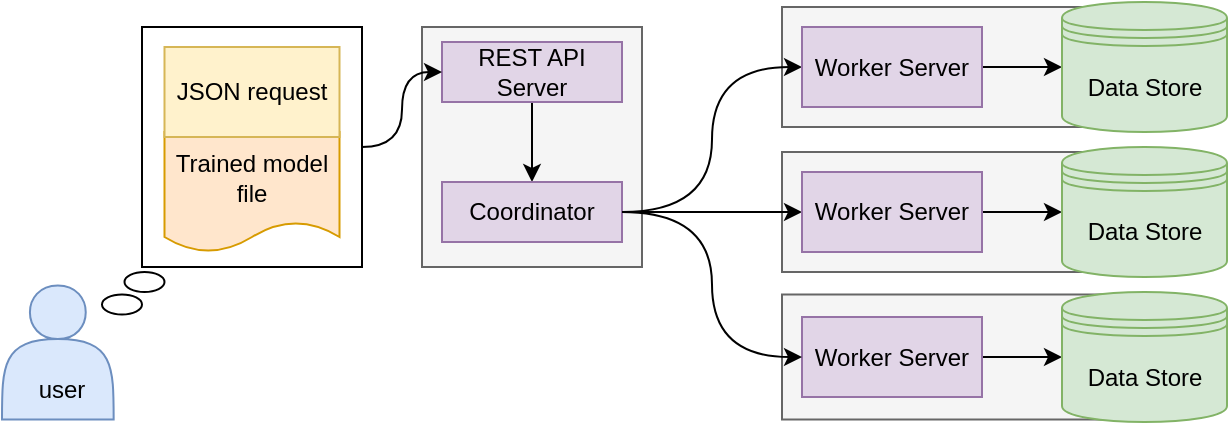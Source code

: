 <mxfile version="18.0.6" type="device"><diagram id="bqJbEGkQli7HBcoM3I-l" name="Page-1"><mxGraphModel dx="1102" dy="2125" grid="1" gridSize="10" guides="1" tooltips="1" connect="1" arrows="1" fold="1" page="1" pageScale="1" pageWidth="850" pageHeight="1100" math="0" shadow="0"><root><mxCell id="0"/><mxCell id="1" parent="0"/><mxCell id="CGevqlSo39FWM85uXuOg-12" value="" style="rounded=0;whiteSpace=wrap;html=1;labelBackgroundColor=none;fontColor=#333333;strokeColor=#666666;fillColor=#f5f5f5;" parent="1" vertex="1"><mxGeometry x="520" y="-722.5" width="170" height="60" as="geometry"/></mxCell><mxCell id="3uA9_TPsoarr3iIqBa63-1" value="" style="rounded=0;whiteSpace=wrap;html=1;labelBackgroundColor=none;fontColor=#333333;strokeColor=#666666;fillColor=#f5f5f5;" parent="1" vertex="1"><mxGeometry x="520" y="-650" width="170" height="60" as="geometry"/></mxCell><mxCell id="_Wi5v121O6EZj2ZqPmNL-6" value="" style="rounded=0;whiteSpace=wrap;html=1;fillColor=none;" parent="1" vertex="1"><mxGeometry x="200" y="-712.5" width="110" height="120" as="geometry"/></mxCell><mxCell id="CGevqlSo39FWM85uXuOg-1" value="" style="rounded=0;whiteSpace=wrap;html=1;labelBackgroundColor=none;fontColor=#333333;strokeColor=#666666;fillColor=#f5f5f5;" parent="1" vertex="1"><mxGeometry x="340" y="-712.5" width="110" height="120" as="geometry"/></mxCell><mxCell id="3uA9_TPsoarr3iIqBa63-11" style="edgeStyle=none;rounded=0;orthogonalLoop=1;jettySize=auto;html=1;exitX=0.5;exitY=1;exitDx=0;exitDy=0;entryX=0.5;entryY=0;entryDx=0;entryDy=0;endArrow=classic;endFill=1;" parent="1" source="2yZRA2jGqPz9iD-78HqN-6" target="CGevqlSo39FWM85uXuOg-8" edge="1"><mxGeometry relative="1" as="geometry"/></mxCell><mxCell id="2yZRA2jGqPz9iD-78HqN-6" value="REST API Server" style="rounded=0;whiteSpace=wrap;html=1;fillColor=#e1d5e7;strokeColor=#9673a6;" parent="1" vertex="1"><mxGeometry x="350" y="-705" width="90" height="30" as="geometry"/></mxCell><mxCell id="3uA9_TPsoarr3iIqBa63-12" style="edgeStyle=orthogonalEdgeStyle;rounded=0;orthogonalLoop=1;jettySize=auto;html=1;exitX=1;exitY=0.5;exitDx=0;exitDy=0;entryX=0;entryY=0.5;entryDx=0;entryDy=0;endArrow=classic;endFill=1;curved=1;" parent="1" source="CGevqlSo39FWM85uXuOg-8" target="CGevqlSo39FWM85uXuOg-13" edge="1"><mxGeometry relative="1" as="geometry"/></mxCell><mxCell id="3uA9_TPsoarr3iIqBa63-13" style="edgeStyle=orthogonalEdgeStyle;rounded=0;orthogonalLoop=1;jettySize=auto;html=1;exitX=1;exitY=0.5;exitDx=0;exitDy=0;entryX=0;entryY=0.5;entryDx=0;entryDy=0;endArrow=classic;endFill=1;curved=1;" parent="1" source="CGevqlSo39FWM85uXuOg-8" target="3uA9_TPsoarr3iIqBa63-3" edge="1"><mxGeometry relative="1" as="geometry"/></mxCell><mxCell id="CGevqlSo39FWM85uXuOg-8" value="Coordinator" style="rounded=0;whiteSpace=wrap;html=1;fillColor=#e1d5e7;strokeColor=#9673a6;" parent="1" vertex="1"><mxGeometry x="350" y="-635" width="90" height="30" as="geometry"/></mxCell><mxCell id="CGevqlSo39FWM85uXuOg-18" style="edgeStyle=orthogonalEdgeStyle;rounded=0;orthogonalLoop=1;jettySize=auto;html=1;exitX=1;exitY=0.5;exitDx=0;exitDy=0;entryX=0;entryY=0.5;entryDx=0;entryDy=0;" parent="1" source="CGevqlSo39FWM85uXuOg-13" target="CGevqlSo39FWM85uXuOg-16" edge="1"><mxGeometry relative="1" as="geometry"/></mxCell><mxCell id="CGevqlSo39FWM85uXuOg-13" value="Worker Server" style="rounded=0;whiteSpace=wrap;html=1;fillColor=#e1d5e7;strokeColor=#9673a6;" parent="1" vertex="1"><mxGeometry x="530" y="-712.5" width="90" height="40" as="geometry"/></mxCell><mxCell id="CGevqlSo39FWM85uXuOg-16" value="&lt;div style=&quot;text-align: left&quot;&gt;Data Store&lt;/div&gt;" style="shape=datastore;whiteSpace=wrap;html=1;labelBackgroundColor=none;strokeColor=#82b366;fillColor=#d5e8d4;" parent="1" vertex="1"><mxGeometry x="660" y="-725" width="82.5" height="65" as="geometry"/></mxCell><mxCell id="CGevqlSo39FWM85uXuOg-57" value="" style="shape=actor;whiteSpace=wrap;html=1;fillColor=#dae8fc;strokeColor=#6c8ebf;" parent="1" vertex="1"><mxGeometry x="130" y="-583.25" width="55.83" height="67" as="geometry"/></mxCell><mxCell id="CGevqlSo39FWM85uXuOg-58" value="Trained model&lt;br&gt;file" style="shape=document;whiteSpace=wrap;html=1;boundedLbl=1;size=0.25;fillColor=#ffe6cc;strokeColor=#d79b00;" parent="1" vertex="1"><mxGeometry x="211.25" y="-660" width="87.5" height="60" as="geometry"/></mxCell><mxCell id="CGevqlSo39FWM85uXuOg-63" value="JSON request" style="rounded=0;whiteSpace=wrap;html=1;fillColor=#fff2cc;strokeColor=#d6b656;" parent="1" vertex="1"><mxGeometry x="211.25" y="-702.5" width="87.5" height="45" as="geometry"/></mxCell><mxCell id="_Wi5v121O6EZj2ZqPmNL-7" style="edgeStyle=orthogonalEdgeStyle;curved=1;rounded=0;orthogonalLoop=1;jettySize=auto;html=1;exitX=1;exitY=0.5;exitDx=0;exitDy=0;entryX=0;entryY=0.5;entryDx=0;entryDy=0;" parent="1" source="_Wi5v121O6EZj2ZqPmNL-6" target="2yZRA2jGqPz9iD-78HqN-6" edge="1"><mxGeometry relative="1" as="geometry"/></mxCell><mxCell id="3uA9_TPsoarr3iIqBa63-2" style="edgeStyle=orthogonalEdgeStyle;rounded=0;orthogonalLoop=1;jettySize=auto;html=1;exitX=1;exitY=0.5;exitDx=0;exitDy=0;entryX=0;entryY=0.5;entryDx=0;entryDy=0;" parent="1" source="3uA9_TPsoarr3iIqBa63-3" target="3uA9_TPsoarr3iIqBa63-4" edge="1"><mxGeometry relative="1" as="geometry"/></mxCell><mxCell id="3uA9_TPsoarr3iIqBa63-3" value="Worker Server" style="rounded=0;whiteSpace=wrap;html=1;fillColor=#e1d5e7;strokeColor=#9673a6;" parent="1" vertex="1"><mxGeometry x="530" y="-640" width="90" height="40" as="geometry"/></mxCell><mxCell id="3uA9_TPsoarr3iIqBa63-4" value="&lt;div style=&quot;text-align: left&quot;&gt;Data Store&lt;/div&gt;" style="shape=datastore;whiteSpace=wrap;html=1;labelBackgroundColor=none;strokeColor=#82b366;fillColor=#d5e8d4;" parent="1" vertex="1"><mxGeometry x="660" y="-652.5" width="82.5" height="65" as="geometry"/></mxCell><mxCell id="3uA9_TPsoarr3iIqBa63-5" value="" style="rounded=0;whiteSpace=wrap;html=1;labelBackgroundColor=none;fontColor=#333333;strokeColor=#666666;fillColor=#f5f5f5;" parent="1" vertex="1"><mxGeometry x="520" y="-578.75" width="170" height="62.5" as="geometry"/></mxCell><mxCell id="3uA9_TPsoarr3iIqBa63-6" style="edgeStyle=orthogonalEdgeStyle;rounded=0;orthogonalLoop=1;jettySize=auto;html=1;exitX=1;exitY=0.5;exitDx=0;exitDy=0;entryX=0;entryY=0.5;entryDx=0;entryDy=0;" parent="1" source="3uA9_TPsoarr3iIqBa63-7" target="3uA9_TPsoarr3iIqBa63-8" edge="1"><mxGeometry relative="1" as="geometry"/></mxCell><mxCell id="3uA9_TPsoarr3iIqBa63-7" value="Worker Server" style="rounded=0;whiteSpace=wrap;html=1;fillColor=#e1d5e7;strokeColor=#9673a6;" parent="1" vertex="1"><mxGeometry x="530" y="-567.5" width="90" height="40" as="geometry"/></mxCell><mxCell id="3uA9_TPsoarr3iIqBa63-8" value="&lt;div style=&quot;text-align: left&quot;&gt;Data Store&lt;/div&gt;" style="shape=datastore;whiteSpace=wrap;html=1;labelBackgroundColor=none;strokeColor=#82b366;fillColor=#d5e8d4;" parent="1" vertex="1"><mxGeometry x="660" y="-580" width="82.5" height="65" as="geometry"/></mxCell><mxCell id="3uA9_TPsoarr3iIqBa63-15" style="edgeStyle=orthogonalEdgeStyle;curved=1;rounded=0;orthogonalLoop=1;jettySize=auto;html=1;exitX=1;exitY=0.5;exitDx=0;exitDy=0;entryX=0;entryY=0.5;entryDx=0;entryDy=0;endArrow=classic;endFill=1;" parent="1" source="CGevqlSo39FWM85uXuOg-8" target="3uA9_TPsoarr3iIqBa63-7" edge="1"><mxGeometry relative="1" as="geometry"/></mxCell><mxCell id="3uA9_TPsoarr3iIqBa63-18" value="" style="ellipse;whiteSpace=wrap;html=1;" parent="1" vertex="1"><mxGeometry x="180" y="-578.75" width="20" height="10" as="geometry"/></mxCell><mxCell id="3uA9_TPsoarr3iIqBa63-19" value="" style="ellipse;whiteSpace=wrap;html=1;" parent="1" vertex="1"><mxGeometry x="191.25" y="-590" width="20" height="10" as="geometry"/></mxCell><mxCell id="3uA9_TPsoarr3iIqBa63-20" value="user" style="text;html=1;strokeColor=none;fillColor=none;align=center;verticalAlign=middle;whiteSpace=wrap;rounded=0;" parent="1" vertex="1"><mxGeometry x="130" y="-546.25" width="60" height="30" as="geometry"/></mxCell></root></mxGraphModel></diagram></mxfile>
